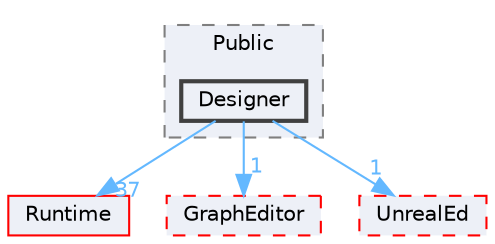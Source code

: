 digraph "Designer"
{
 // INTERACTIVE_SVG=YES
 // LATEX_PDF_SIZE
  bgcolor="transparent";
  edge [fontname=Helvetica,fontsize=10,labelfontname=Helvetica,labelfontsize=10];
  node [fontname=Helvetica,fontsize=10,shape=box,height=0.2,width=0.4];
  compound=true
  subgraph clusterdir_6a4c71f4ebad453a52b038ad6f1f54c6 {
    graph [ bgcolor="#edf0f7", pencolor="grey50", label="Public", fontname=Helvetica,fontsize=10 style="filled,dashed", URL="dir_6a4c71f4ebad453a52b038ad6f1f54c6.html",tooltip=""]
  dir_605c3841d28171a04a018e0763d9478f [label="Designer", fillcolor="#edf0f7", color="grey25", style="filled,bold", URL="dir_605c3841d28171a04a018e0763d9478f.html",tooltip=""];
  }
  dir_7536b172fbd480bfd146a1b1acd6856b [label="Runtime", fillcolor="#edf0f7", color="red", style="filled", URL="dir_7536b172fbd480bfd146a1b1acd6856b.html",tooltip=""];
  dir_ff23abaac86ae0f5bb44f55bc2325045 [label="GraphEditor", fillcolor="#edf0f7", color="red", style="filled,dashed", URL="dir_ff23abaac86ae0f5bb44f55bc2325045.html",tooltip=""];
  dir_d6dfe71a46de762e5d5df277eaa495c7 [label="UnrealEd", fillcolor="#edf0f7", color="red", style="filled,dashed", URL="dir_d6dfe71a46de762e5d5df277eaa495c7.html",tooltip=""];
  dir_605c3841d28171a04a018e0763d9478f->dir_7536b172fbd480bfd146a1b1acd6856b [headlabel="37", labeldistance=1.5 headhref="dir_000309_000984.html" href="dir_000309_000984.html" color="steelblue1" fontcolor="steelblue1"];
  dir_605c3841d28171a04a018e0763d9478f->dir_d6dfe71a46de762e5d5df277eaa495c7 [headlabel="1", labeldistance=1.5 headhref="dir_000309_001226.html" href="dir_000309_001226.html" color="steelblue1" fontcolor="steelblue1"];
  dir_605c3841d28171a04a018e0763d9478f->dir_ff23abaac86ae0f5bb44f55bc2325045 [headlabel="1", labeldistance=1.5 headhref="dir_000309_000455.html" href="dir_000309_000455.html" color="steelblue1" fontcolor="steelblue1"];
}
